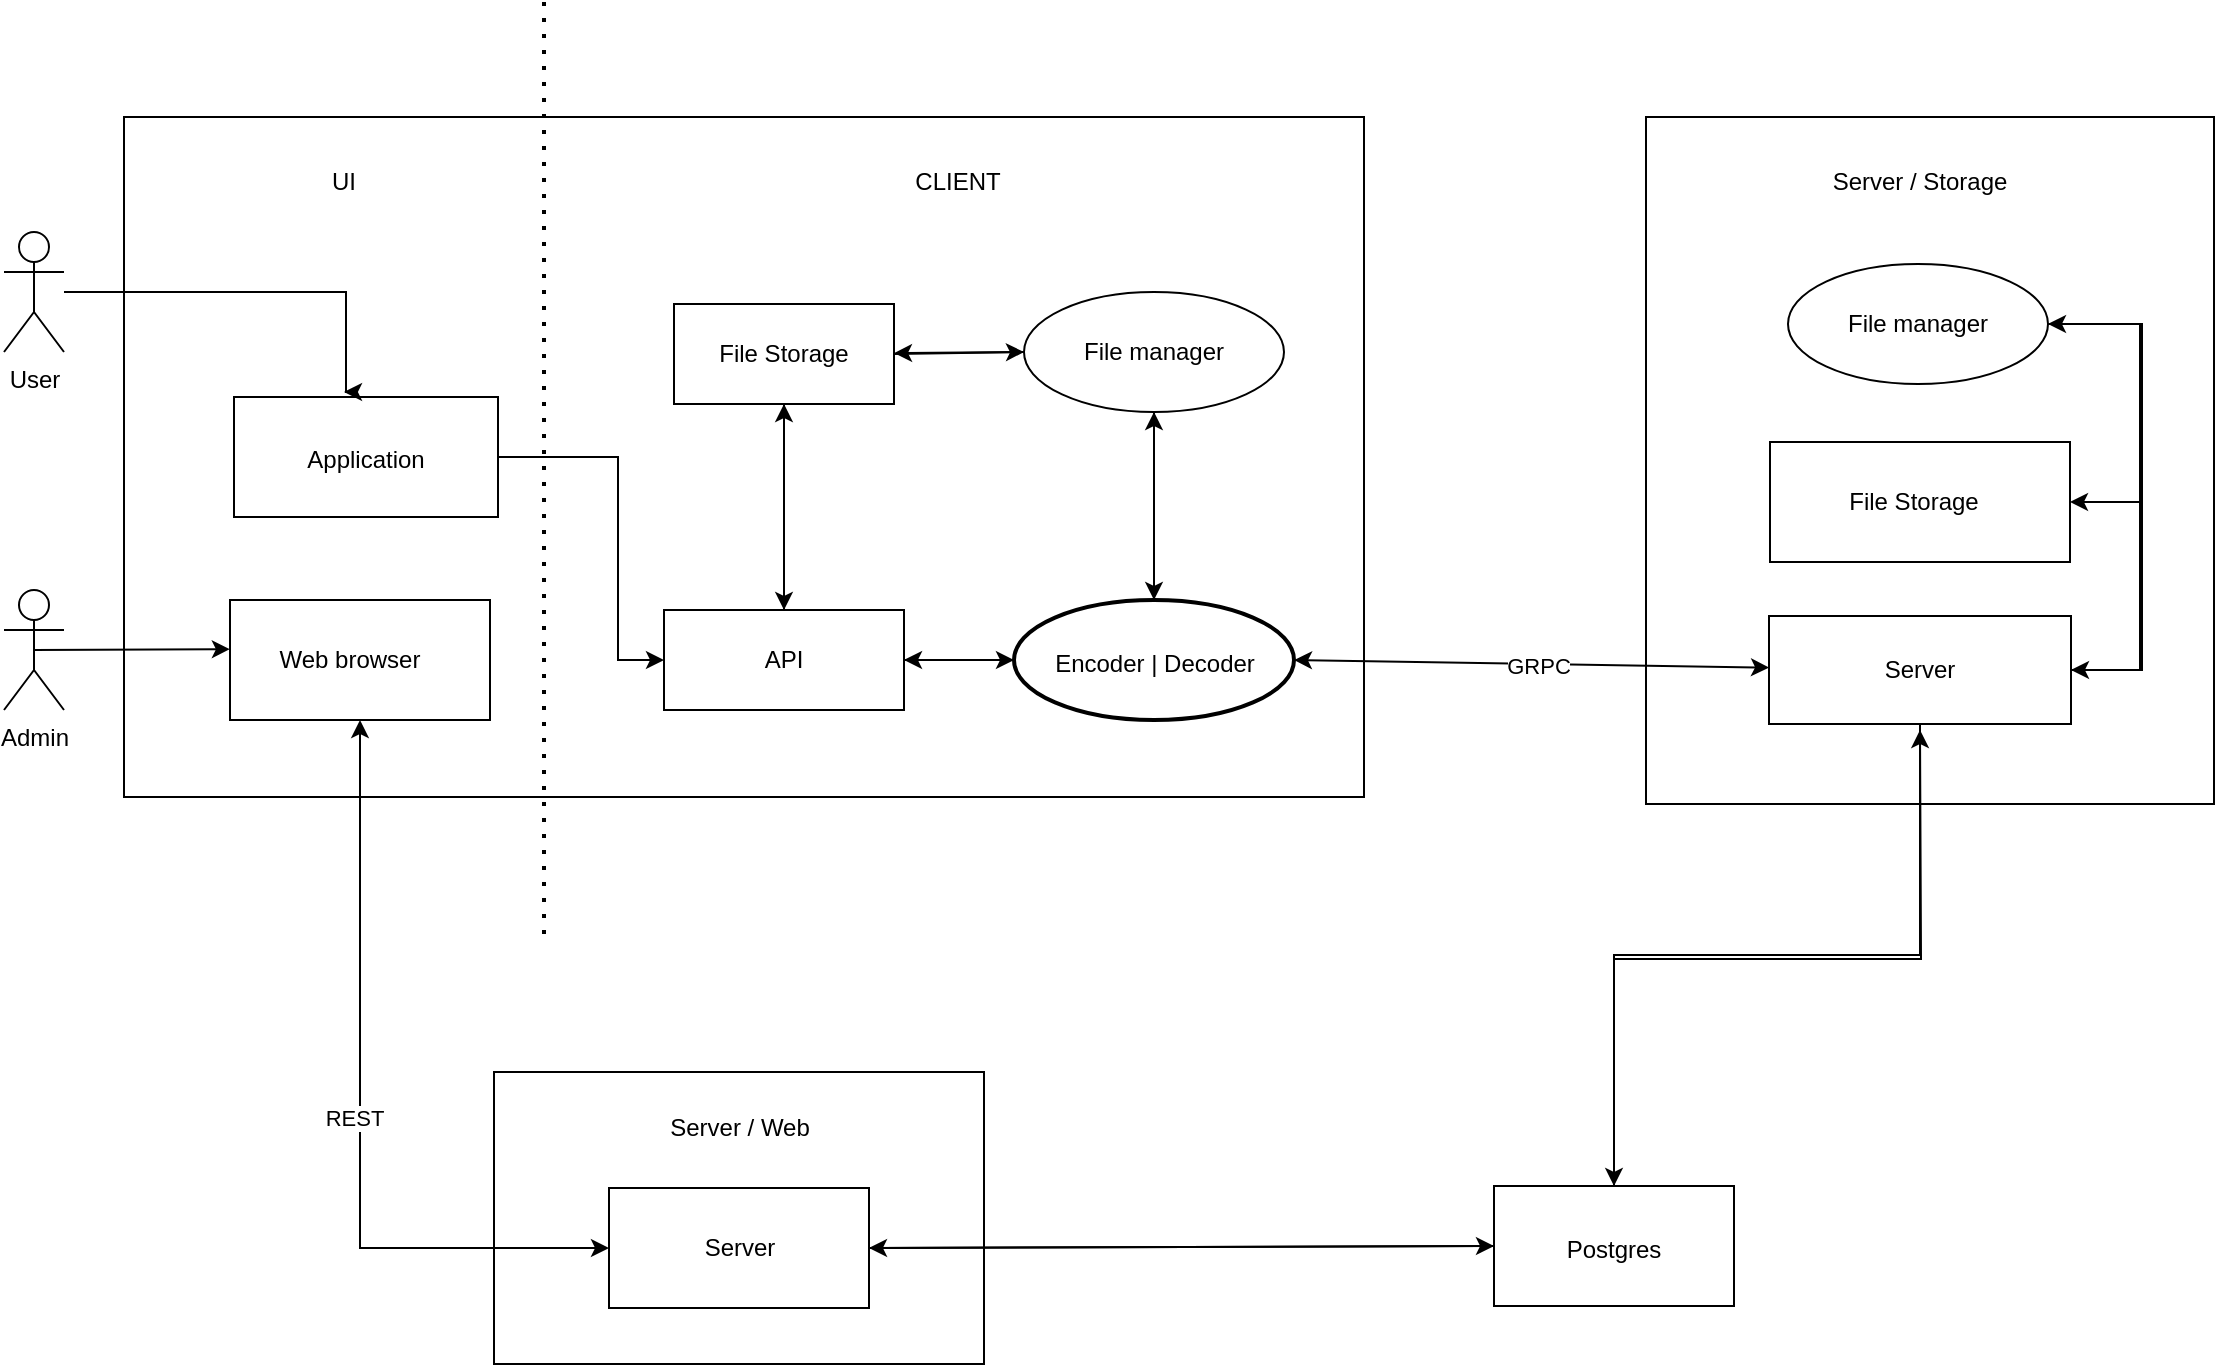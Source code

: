 <mxfile version="21.6.3" type="github">
  <diagram name="Страница 1" id="QG4lw_gwYli3VmN4gazu">
    <mxGraphModel dx="1434" dy="726" grid="0" gridSize="10" guides="1" tooltips="1" connect="1" arrows="1" fold="1" page="1" pageScale="1" pageWidth="1169" pageHeight="827" math="0" shadow="0">
      <root>
        <mxCell id="0" />
        <mxCell id="1" parent="0" />
        <mxCell id="WlWlzccpBVXDmkGFudgn-2" value="" style="rounded=0;whiteSpace=wrap;html=1;" parent="1" vertex="1">
          <mxGeometry x="80" y="142.5" width="620" height="340" as="geometry" />
        </mxCell>
        <mxCell id="WlWlzccpBVXDmkGFudgn-4" value="" style="rounded=0;whiteSpace=wrap;html=1;" parent="1" vertex="1">
          <mxGeometry x="841" y="142.5" width="284" height="343.5" as="geometry" />
        </mxCell>
        <mxCell id="WlWlzccpBVXDmkGFudgn-5" value="" style="rounded=0;whiteSpace=wrap;html=1;" parent="1" vertex="1">
          <mxGeometry x="265" y="620" width="245" height="146" as="geometry" />
        </mxCell>
        <mxCell id="WlWlzccpBVXDmkGFudgn-82" style="edgeStyle=none;rounded=0;orthogonalLoop=1;jettySize=auto;html=1;exitX=1;exitY=0.5;exitDx=0;exitDy=0;entryX=0;entryY=0.5;entryDx=0;entryDy=0;entryPerimeter=0;" parent="1" source="WlWlzccpBVXDmkGFudgn-7" target="WlWlzccpBVXDmkGFudgn-11" edge="1">
          <mxGeometry relative="1" as="geometry" />
        </mxCell>
        <mxCell id="WlWlzccpBVXDmkGFudgn-94" style="edgeStyle=none;rounded=0;orthogonalLoop=1;jettySize=auto;html=1;exitX=0.5;exitY=0;exitDx=0;exitDy=0;entryX=0.5;entryY=1;entryDx=0;entryDy=0;" parent="1" source="WlWlzccpBVXDmkGFudgn-7" target="WlWlzccpBVXDmkGFudgn-8" edge="1">
          <mxGeometry relative="1" as="geometry" />
        </mxCell>
        <mxCell id="WlWlzccpBVXDmkGFudgn-7" value="API" style="html=1;whiteSpace=wrap;" parent="1" vertex="1">
          <mxGeometry x="350" y="389" width="120" height="50" as="geometry" />
        </mxCell>
        <mxCell id="WlWlzccpBVXDmkGFudgn-95" style="edgeStyle=none;rounded=0;orthogonalLoop=1;jettySize=auto;html=1;exitX=0.5;exitY=1;exitDx=0;exitDy=0;entryX=0.5;entryY=0;entryDx=0;entryDy=0;" parent="1" source="WlWlzccpBVXDmkGFudgn-8" target="WlWlzccpBVXDmkGFudgn-7" edge="1">
          <mxGeometry relative="1" as="geometry" />
        </mxCell>
        <mxCell id="gPxx74mPuiwvPUPwIb2N-2" style="edgeStyle=none;rounded=0;orthogonalLoop=1;jettySize=auto;html=1;exitX=1;exitY=0.5;exitDx=0;exitDy=0;entryX=0;entryY=0.5;entryDx=0;entryDy=0;" parent="1" source="WlWlzccpBVXDmkGFudgn-8" target="WlWlzccpBVXDmkGFudgn-36" edge="1">
          <mxGeometry relative="1" as="geometry" />
        </mxCell>
        <mxCell id="WlWlzccpBVXDmkGFudgn-8" value="&lt;div&gt;File Storage&lt;/div&gt;" style="html=1;whiteSpace=wrap;" parent="1" vertex="1">
          <mxGeometry x="355" y="236" width="110" height="50" as="geometry" />
        </mxCell>
        <mxCell id="WlWlzccpBVXDmkGFudgn-83" style="edgeStyle=none;rounded=0;orthogonalLoop=1;jettySize=auto;html=1;exitX=0;exitY=0.5;exitDx=0;exitDy=0;exitPerimeter=0;entryX=1;entryY=0.5;entryDx=0;entryDy=0;" parent="1" source="WlWlzccpBVXDmkGFudgn-11" target="WlWlzccpBVXDmkGFudgn-7" edge="1">
          <mxGeometry relative="1" as="geometry" />
        </mxCell>
        <mxCell id="WlWlzccpBVXDmkGFudgn-93" style="edgeStyle=none;rounded=0;orthogonalLoop=1;jettySize=auto;html=1;exitX=0.5;exitY=0;exitDx=0;exitDy=0;exitPerimeter=0;entryX=0.5;entryY=1;entryDx=0;entryDy=0;" parent="1" source="WlWlzccpBVXDmkGFudgn-11" target="WlWlzccpBVXDmkGFudgn-36" edge="1">
          <mxGeometry relative="1" as="geometry" />
        </mxCell>
        <mxCell id="WlWlzccpBVXDmkGFudgn-11" value="" style="strokeWidth=2;html=1;shape=mxgraph.flowchart.start_1;whiteSpace=wrap;" parent="1" vertex="1">
          <mxGeometry x="525" y="384" width="140" height="60" as="geometry" />
        </mxCell>
        <mxCell id="WlWlzccpBVXDmkGFudgn-18" value="" style="endArrow=none;dashed=1;html=1;dashPattern=1 3;strokeWidth=2;rounded=0;" parent="1" edge="1">
          <mxGeometry width="50" height="50" relative="1" as="geometry">
            <mxPoint x="290" y="85" as="sourcePoint" />
            <mxPoint x="290" y="555" as="targetPoint" />
          </mxGeometry>
        </mxCell>
        <mxCell id="WlWlzccpBVXDmkGFudgn-34" value="Encoder | Decoder" style="text;html=1;strokeColor=none;fillColor=none;align=center;verticalAlign=middle;whiteSpace=wrap;rounded=0;" parent="1" vertex="1">
          <mxGeometry x="539.5" y="401" width="111" height="30" as="geometry" />
        </mxCell>
        <mxCell id="WlWlzccpBVXDmkGFudgn-35" value="" style="group" parent="1" vertex="1" connectable="0">
          <mxGeometry x="530" y="230" width="130" height="60" as="geometry" />
        </mxCell>
        <mxCell id="WlWlzccpBVXDmkGFudgn-36" value="" style="ellipse;whiteSpace=wrap;html=1;" parent="WlWlzccpBVXDmkGFudgn-35" vertex="1">
          <mxGeometry width="130" height="60" as="geometry" />
        </mxCell>
        <mxCell id="WlWlzccpBVXDmkGFudgn-37" value="File manager" style="text;html=1;strokeColor=none;fillColor=none;align=center;verticalAlign=middle;whiteSpace=wrap;rounded=0;" parent="WlWlzccpBVXDmkGFudgn-35" vertex="1">
          <mxGeometry x="10.84" y="18.75" width="108.33" height="22.5" as="geometry" />
        </mxCell>
        <mxCell id="WlWlzccpBVXDmkGFudgn-38" value="Server / Storage" style="text;html=1;strokeColor=none;fillColor=none;align=center;verticalAlign=middle;whiteSpace=wrap;rounded=0;" parent="1" vertex="1">
          <mxGeometry x="913" y="160" width="130" height="30" as="geometry" />
        </mxCell>
        <mxCell id="WlWlzccpBVXDmkGFudgn-41" value="CLIENT" style="text;html=1;strokeColor=none;fillColor=none;align=center;verticalAlign=middle;whiteSpace=wrap;rounded=0;" parent="1" vertex="1">
          <mxGeometry x="467" y="160" width="60" height="30" as="geometry" />
        </mxCell>
        <mxCell id="WlWlzccpBVXDmkGFudgn-49" value="UI" style="text;html=1;strokeColor=none;fillColor=none;align=center;verticalAlign=middle;whiteSpace=wrap;rounded=0;" parent="1" vertex="1">
          <mxGeometry x="160" y="160" width="60" height="30" as="geometry" />
        </mxCell>
        <mxCell id="gPxx74mPuiwvPUPwIb2N-16" style="edgeStyle=orthogonalEdgeStyle;rounded=0;orthogonalLoop=1;jettySize=auto;html=1;exitX=1;exitY=0.5;exitDx=0;exitDy=0;entryX=0;entryY=0.5;entryDx=0;entryDy=0;" parent="1" source="WlWlzccpBVXDmkGFudgn-50" target="WlWlzccpBVXDmkGFudgn-7" edge="1">
          <mxGeometry relative="1" as="geometry">
            <Array as="points">
              <mxPoint x="327" y="313" />
              <mxPoint x="327" y="414" />
            </Array>
          </mxGeometry>
        </mxCell>
        <mxCell id="WlWlzccpBVXDmkGFudgn-50" value="" style="rounded=0;whiteSpace=wrap;html=1;" parent="1" vertex="1">
          <mxGeometry x="135" y="282.5" width="132" height="60" as="geometry" />
        </mxCell>
        <mxCell id="WlWlzccpBVXDmkGFudgn-52" value="Application" style="text;html=1;strokeColor=none;fillColor=none;align=center;verticalAlign=middle;whiteSpace=wrap;rounded=0;" parent="1" vertex="1">
          <mxGeometry x="171" y="299.25" width="60" height="30" as="geometry" />
        </mxCell>
        <mxCell id="WlWlzccpBVXDmkGFudgn-102" style="edgeStyle=orthogonalEdgeStyle;rounded=0;orthogonalLoop=1;jettySize=auto;html=1;exitX=0.5;exitY=0;exitDx=0;exitDy=0;" parent="1" source="WlWlzccpBVXDmkGFudgn-59" edge="1">
          <mxGeometry relative="1" as="geometry">
            <mxPoint x="978" y="449" as="targetPoint" />
          </mxGeometry>
        </mxCell>
        <mxCell id="WlWlzccpBVXDmkGFudgn-103" style="edgeStyle=none;rounded=0;orthogonalLoop=1;jettySize=auto;html=1;exitX=0;exitY=0.5;exitDx=0;exitDy=0;entryX=1;entryY=0.5;entryDx=0;entryDy=0;" parent="1" source="WlWlzccpBVXDmkGFudgn-59" target="WlWlzccpBVXDmkGFudgn-16" edge="1">
          <mxGeometry relative="1" as="geometry">
            <mxPoint x="470" y="680" as="targetPoint" />
          </mxGeometry>
        </mxCell>
        <mxCell id="WlWlzccpBVXDmkGFudgn-59" value="" style="rounded=0;whiteSpace=wrap;html=1;" parent="1" vertex="1">
          <mxGeometry x="765" y="677" width="120" height="60" as="geometry" />
        </mxCell>
        <mxCell id="WlWlzccpBVXDmkGFudgn-60" value="Postgres" style="text;html=1;strokeColor=none;fillColor=none;align=center;verticalAlign=middle;whiteSpace=wrap;rounded=0;" parent="1" vertex="1">
          <mxGeometry x="795" y="694" width="60" height="30" as="geometry" />
        </mxCell>
        <mxCell id="WlWlzccpBVXDmkGFudgn-71" style="edgeStyle=orthogonalEdgeStyle;rounded=0;orthogonalLoop=1;jettySize=auto;html=1;" parent="1" source="WlWlzccpBVXDmkGFudgn-61" edge="1">
          <mxGeometry relative="1" as="geometry">
            <mxPoint x="190" y="280" as="targetPoint" />
            <Array as="points">
              <mxPoint x="191" y="230" />
            </Array>
          </mxGeometry>
        </mxCell>
        <mxCell id="WlWlzccpBVXDmkGFudgn-61" value="User" style="shape=umlActor;verticalLabelPosition=bottom;verticalAlign=top;html=1;outlineConnect=0;" parent="1" vertex="1">
          <mxGeometry x="20" y="200" width="30" height="60" as="geometry" />
        </mxCell>
        <mxCell id="WlWlzccpBVXDmkGFudgn-74" style="edgeStyle=none;rounded=0;orthogonalLoop=1;jettySize=auto;html=1;exitX=0.5;exitY=0.5;exitDx=0;exitDy=0;exitPerimeter=0;entryX=0.071;entryY=0.32;entryDx=0;entryDy=0;entryPerimeter=0;" parent="1" source="WlWlzccpBVXDmkGFudgn-62" target="WlWlzccpBVXDmkGFudgn-53" edge="1">
          <mxGeometry relative="1" as="geometry" />
        </mxCell>
        <mxCell id="WlWlzccpBVXDmkGFudgn-62" value="Admin" style="shape=umlActor;verticalLabelPosition=bottom;verticalAlign=top;html=1;outlineConnect=0;" parent="1" vertex="1">
          <mxGeometry x="20" y="379" width="30" height="60" as="geometry" />
        </mxCell>
        <mxCell id="WlWlzccpBVXDmkGFudgn-75" style="edgeStyle=none;rounded=0;orthogonalLoop=1;jettySize=auto;html=1;exitX=0.75;exitY=0;exitDx=0;exitDy=0;" parent="1" source="WlWlzccpBVXDmkGFudgn-34" target="WlWlzccpBVXDmkGFudgn-34" edge="1">
          <mxGeometry relative="1" as="geometry" />
        </mxCell>
        <mxCell id="WlWlzccpBVXDmkGFudgn-92" style="edgeStyle=none;rounded=0;orthogonalLoop=1;jettySize=auto;html=1;exitX=0.5;exitY=1;exitDx=0;exitDy=0;entryX=0.5;entryY=0;entryDx=0;entryDy=0;entryPerimeter=0;" parent="1" source="WlWlzccpBVXDmkGFudgn-36" target="WlWlzccpBVXDmkGFudgn-11" edge="1">
          <mxGeometry relative="1" as="geometry" />
        </mxCell>
        <mxCell id="WlWlzccpBVXDmkGFudgn-80" style="edgeStyle=none;rounded=0;orthogonalLoop=1;jettySize=auto;html=1;entryX=0;entryY=0.5;entryDx=0;entryDy=0;exitX=1;exitY=0.5;exitDx=0;exitDy=0;" parent="1" source="WlWlzccpBVXDmkGFudgn-16" target="WlWlzccpBVXDmkGFudgn-59" edge="1">
          <mxGeometry relative="1" as="geometry">
            <mxPoint x="509" y="680" as="sourcePoint" />
            <Array as="points" />
          </mxGeometry>
        </mxCell>
        <mxCell id="WlWlzccpBVXDmkGFudgn-104" value="" style="endArrow=classic;startArrow=classic;html=1;rounded=0;entryX=0.5;entryY=1;entryDx=0;entryDy=0;exitX=0;exitY=0.5;exitDx=0;exitDy=0;" parent="1" source="WlWlzccpBVXDmkGFudgn-16" target="WlWlzccpBVXDmkGFudgn-51" edge="1">
          <mxGeometry width="50" height="50" relative="1" as="geometry">
            <mxPoint x="390" y="540" as="sourcePoint" />
            <mxPoint x="620" y="420" as="targetPoint" />
            <Array as="points">
              <mxPoint x="198" y="708" />
            </Array>
          </mxGeometry>
        </mxCell>
        <mxCell id="WlWlzccpBVXDmkGFudgn-115" value="REST" style="edgeLabel;html=1;align=center;verticalAlign=middle;resizable=0;points=[];" parent="WlWlzccpBVXDmkGFudgn-104" vertex="1" connectable="0">
          <mxGeometry x="-0.024" y="3" relative="1" as="geometry">
            <mxPoint as="offset" />
          </mxGeometry>
        </mxCell>
        <mxCell id="WlWlzccpBVXDmkGFudgn-108" style="edgeStyle=orthogonalEdgeStyle;rounded=0;orthogonalLoop=1;jettySize=auto;html=1;entryX=0.5;entryY=0;entryDx=0;entryDy=0;exitX=0.5;exitY=1;exitDx=0;exitDy=0;" parent="1" source="gPxx74mPuiwvPUPwIb2N-11" target="WlWlzccpBVXDmkGFudgn-59" edge="1">
          <mxGeometry relative="1" as="geometry" />
        </mxCell>
        <mxCell id="WlWlzccpBVXDmkGFudgn-109" value="" style="endArrow=classic;startArrow=classic;html=1;rounded=0;" parent="1" target="gPxx74mPuiwvPUPwIb2N-11" edge="1">
          <mxGeometry width="50" height="50" relative="1" as="geometry">
            <mxPoint x="665" y="414.005" as="sourcePoint" />
            <mxPoint x="806" y="414.421" as="targetPoint" />
          </mxGeometry>
        </mxCell>
        <mxCell id="WlWlzccpBVXDmkGFudgn-110" value="GRPC" style="edgeLabel;html=1;align=center;verticalAlign=middle;resizable=0;points=[];" parent="WlWlzccpBVXDmkGFudgn-109" vertex="1" connectable="0">
          <mxGeometry x="0.026" y="-1" relative="1" as="geometry">
            <mxPoint as="offset" />
          </mxGeometry>
        </mxCell>
        <mxCell id="WlWlzccpBVXDmkGFudgn-117" value="&lt;div&gt;Server / Web&lt;/div&gt;" style="text;html=1;strokeColor=none;fillColor=none;align=center;verticalAlign=middle;whiteSpace=wrap;rounded=0;" parent="1" vertex="1">
          <mxGeometry x="348.5" y="633" width="78" height="30" as="geometry" />
        </mxCell>
        <mxCell id="gPxx74mPuiwvPUPwIb2N-1" value="" style="group" parent="1" vertex="1" connectable="0">
          <mxGeometry x="123" y="384" width="140" height="60" as="geometry" />
        </mxCell>
        <mxCell id="WlWlzccpBVXDmkGFudgn-51" value="" style="rounded=0;whiteSpace=wrap;html=1;" parent="gPxx74mPuiwvPUPwIb2N-1" vertex="1">
          <mxGeometry x="10" width="130" height="60" as="geometry" />
        </mxCell>
        <mxCell id="WlWlzccpBVXDmkGFudgn-53" value="&lt;div&gt;Web browser&lt;/div&gt;" style="text;html=1;strokeColor=none;fillColor=none;align=center;verticalAlign=middle;whiteSpace=wrap;rounded=0;" parent="gPxx74mPuiwvPUPwIb2N-1" vertex="1">
          <mxGeometry y="15" width="140" height="30" as="geometry" />
        </mxCell>
        <mxCell id="gPxx74mPuiwvPUPwIb2N-5" style="edgeStyle=none;rounded=0;orthogonalLoop=1;jettySize=auto;html=1;exitX=0;exitY=0.5;exitDx=0;exitDy=0;" parent="1" source="WlWlzccpBVXDmkGFudgn-36" target="WlWlzccpBVXDmkGFudgn-8" edge="1">
          <mxGeometry relative="1" as="geometry" />
        </mxCell>
        <mxCell id="gPxx74mPuiwvPUPwIb2N-6" value="" style="group" parent="1" vertex="1" connectable="0">
          <mxGeometry x="322.5" y="678" width="130" height="60" as="geometry" />
        </mxCell>
        <mxCell id="WlWlzccpBVXDmkGFudgn-16" value="" style="rounded=0;whiteSpace=wrap;html=1;" parent="gPxx74mPuiwvPUPwIb2N-6" vertex="1">
          <mxGeometry width="130" height="60" as="geometry" />
        </mxCell>
        <mxCell id="WlWlzccpBVXDmkGFudgn-39" value="&lt;div&gt;Server&lt;/div&gt;" style="text;html=1;strokeColor=none;fillColor=none;align=center;verticalAlign=middle;whiteSpace=wrap;rounded=0;" parent="gPxx74mPuiwvPUPwIb2N-6" vertex="1">
          <mxGeometry x="35" y="15" width="60" height="30" as="geometry" />
        </mxCell>
        <mxCell id="gPxx74mPuiwvPUPwIb2N-9" value="" style="group" parent="1" vertex="1" connectable="0">
          <mxGeometry x="903" y="305" width="150" height="60" as="geometry" />
        </mxCell>
        <mxCell id="WlWlzccpBVXDmkGFudgn-13" value="" style="rounded=0;whiteSpace=wrap;html=1;" parent="gPxx74mPuiwvPUPwIb2N-9" vertex="1">
          <mxGeometry width="150" height="60" as="geometry" />
        </mxCell>
        <mxCell id="WlWlzccpBVXDmkGFudgn-56" value="File Storage" style="text;html=1;strokeColor=none;fillColor=none;align=center;verticalAlign=middle;whiteSpace=wrap;rounded=0;" parent="gPxx74mPuiwvPUPwIb2N-9" vertex="1">
          <mxGeometry x="34.17" y="15" width="75.83" height="30" as="geometry" />
        </mxCell>
        <mxCell id="gPxx74mPuiwvPUPwIb2N-12" style="edgeStyle=orthogonalEdgeStyle;rounded=0;orthogonalLoop=1;jettySize=auto;html=1;exitX=1;exitY=0.5;exitDx=0;exitDy=0;entryX=1;entryY=0.5;entryDx=0;entryDy=0;" parent="1" source="gPxx74mPuiwvPUPwIb2N-11" target="WlWlzccpBVXDmkGFudgn-26" edge="1">
          <mxGeometry relative="1" as="geometry">
            <Array as="points">
              <mxPoint x="1088" y="419" />
              <mxPoint x="1088" y="246" />
            </Array>
          </mxGeometry>
        </mxCell>
        <mxCell id="gPxx74mPuiwvPUPwIb2N-11" value="" style="rounded=0;whiteSpace=wrap;html=1;" parent="1" vertex="1">
          <mxGeometry x="902.5" y="392" width="151" height="54" as="geometry" />
        </mxCell>
        <mxCell id="WlWlzccpBVXDmkGFudgn-40" value="Server" style="text;html=1;strokeColor=none;fillColor=none;align=center;verticalAlign=middle;whiteSpace=wrap;rounded=0;" parent="1" vertex="1">
          <mxGeometry x="933.039" y="404" width="89.919" height="30" as="geometry" />
        </mxCell>
        <mxCell id="gPxx74mPuiwvPUPwIb2N-8" value="" style="group" parent="1" vertex="1" connectable="0">
          <mxGeometry x="912" y="216" width="130" height="60" as="geometry" />
        </mxCell>
        <mxCell id="WlWlzccpBVXDmkGFudgn-29" value="" style="group" parent="gPxx74mPuiwvPUPwIb2N-8" vertex="1" connectable="0">
          <mxGeometry width="130" height="60" as="geometry" />
        </mxCell>
        <mxCell id="WlWlzccpBVXDmkGFudgn-26" value="" style="ellipse;whiteSpace=wrap;html=1;" parent="WlWlzccpBVXDmkGFudgn-29" vertex="1">
          <mxGeometry width="130" height="60" as="geometry" />
        </mxCell>
        <mxCell id="WlWlzccpBVXDmkGFudgn-28" value="File manager" style="text;html=1;strokeColor=none;fillColor=none;align=center;verticalAlign=middle;whiteSpace=wrap;rounded=0;" parent="WlWlzccpBVXDmkGFudgn-29" vertex="1">
          <mxGeometry x="10.833" y="17.5" width="108.333" height="25" as="geometry" />
        </mxCell>
        <mxCell id="gPxx74mPuiwvPUPwIb2N-13" style="edgeStyle=orthogonalEdgeStyle;rounded=0;orthogonalLoop=1;jettySize=auto;html=1;exitX=1;exitY=0.5;exitDx=0;exitDy=0;entryX=1;entryY=0.5;entryDx=0;entryDy=0;" parent="1" source="WlWlzccpBVXDmkGFudgn-26" target="gPxx74mPuiwvPUPwIb2N-11" edge="1">
          <mxGeometry relative="1" as="geometry">
            <Array as="points">
              <mxPoint x="1089" y="246" />
              <mxPoint x="1089" y="419" />
            </Array>
          </mxGeometry>
        </mxCell>
        <mxCell id="gPxx74mPuiwvPUPwIb2N-15" style="edgeStyle=orthogonalEdgeStyle;rounded=0;orthogonalLoop=1;jettySize=auto;html=1;exitX=1;exitY=0.5;exitDx=0;exitDy=0;entryX=1;entryY=0.5;entryDx=0;entryDy=0;" parent="1" source="WlWlzccpBVXDmkGFudgn-26" target="WlWlzccpBVXDmkGFudgn-13" edge="1">
          <mxGeometry relative="1" as="geometry">
            <Array as="points">
              <mxPoint x="1089" y="246" />
              <mxPoint x="1089" y="335" />
            </Array>
          </mxGeometry>
        </mxCell>
      </root>
    </mxGraphModel>
  </diagram>
</mxfile>
